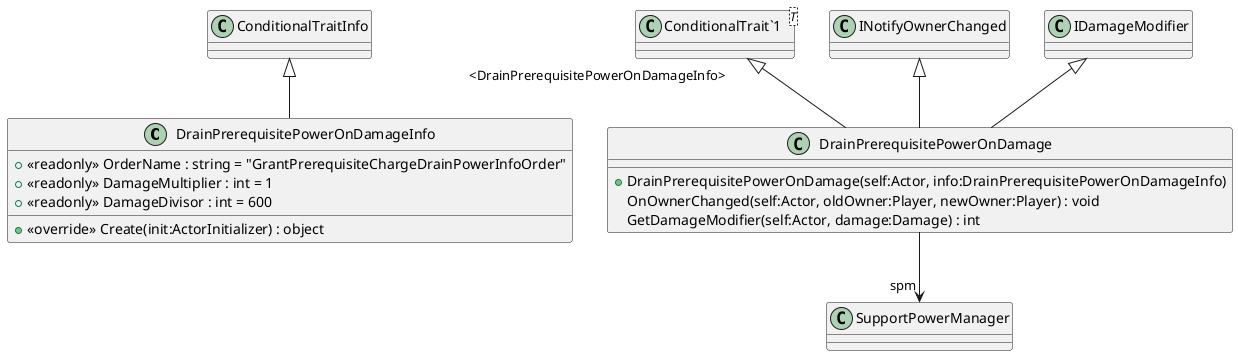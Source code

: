 @startuml
class DrainPrerequisitePowerOnDamageInfo {
    + <<readonly>> OrderName : string = "GrantPrerequisiteChargeDrainPowerInfoOrder"
    + <<readonly>> DamageMultiplier : int = 1
    + <<readonly>> DamageDivisor : int = 600
    + <<override>> Create(init:ActorInitializer) : object
}
class DrainPrerequisitePowerOnDamage {
    + DrainPrerequisitePowerOnDamage(self:Actor, info:DrainPrerequisitePowerOnDamageInfo)
    OnOwnerChanged(self:Actor, oldOwner:Player, newOwner:Player) : void
    GetDamageModifier(self:Actor, damage:Damage) : int
}
class "ConditionalTrait`1"<T> {
}
ConditionalTraitInfo <|-- DrainPrerequisitePowerOnDamageInfo
"ConditionalTrait`1" "<DrainPrerequisitePowerOnDamageInfo>" <|-- DrainPrerequisitePowerOnDamage
INotifyOwnerChanged <|-- DrainPrerequisitePowerOnDamage
IDamageModifier <|-- DrainPrerequisitePowerOnDamage
DrainPrerequisitePowerOnDamage --> "spm" SupportPowerManager
@enduml
